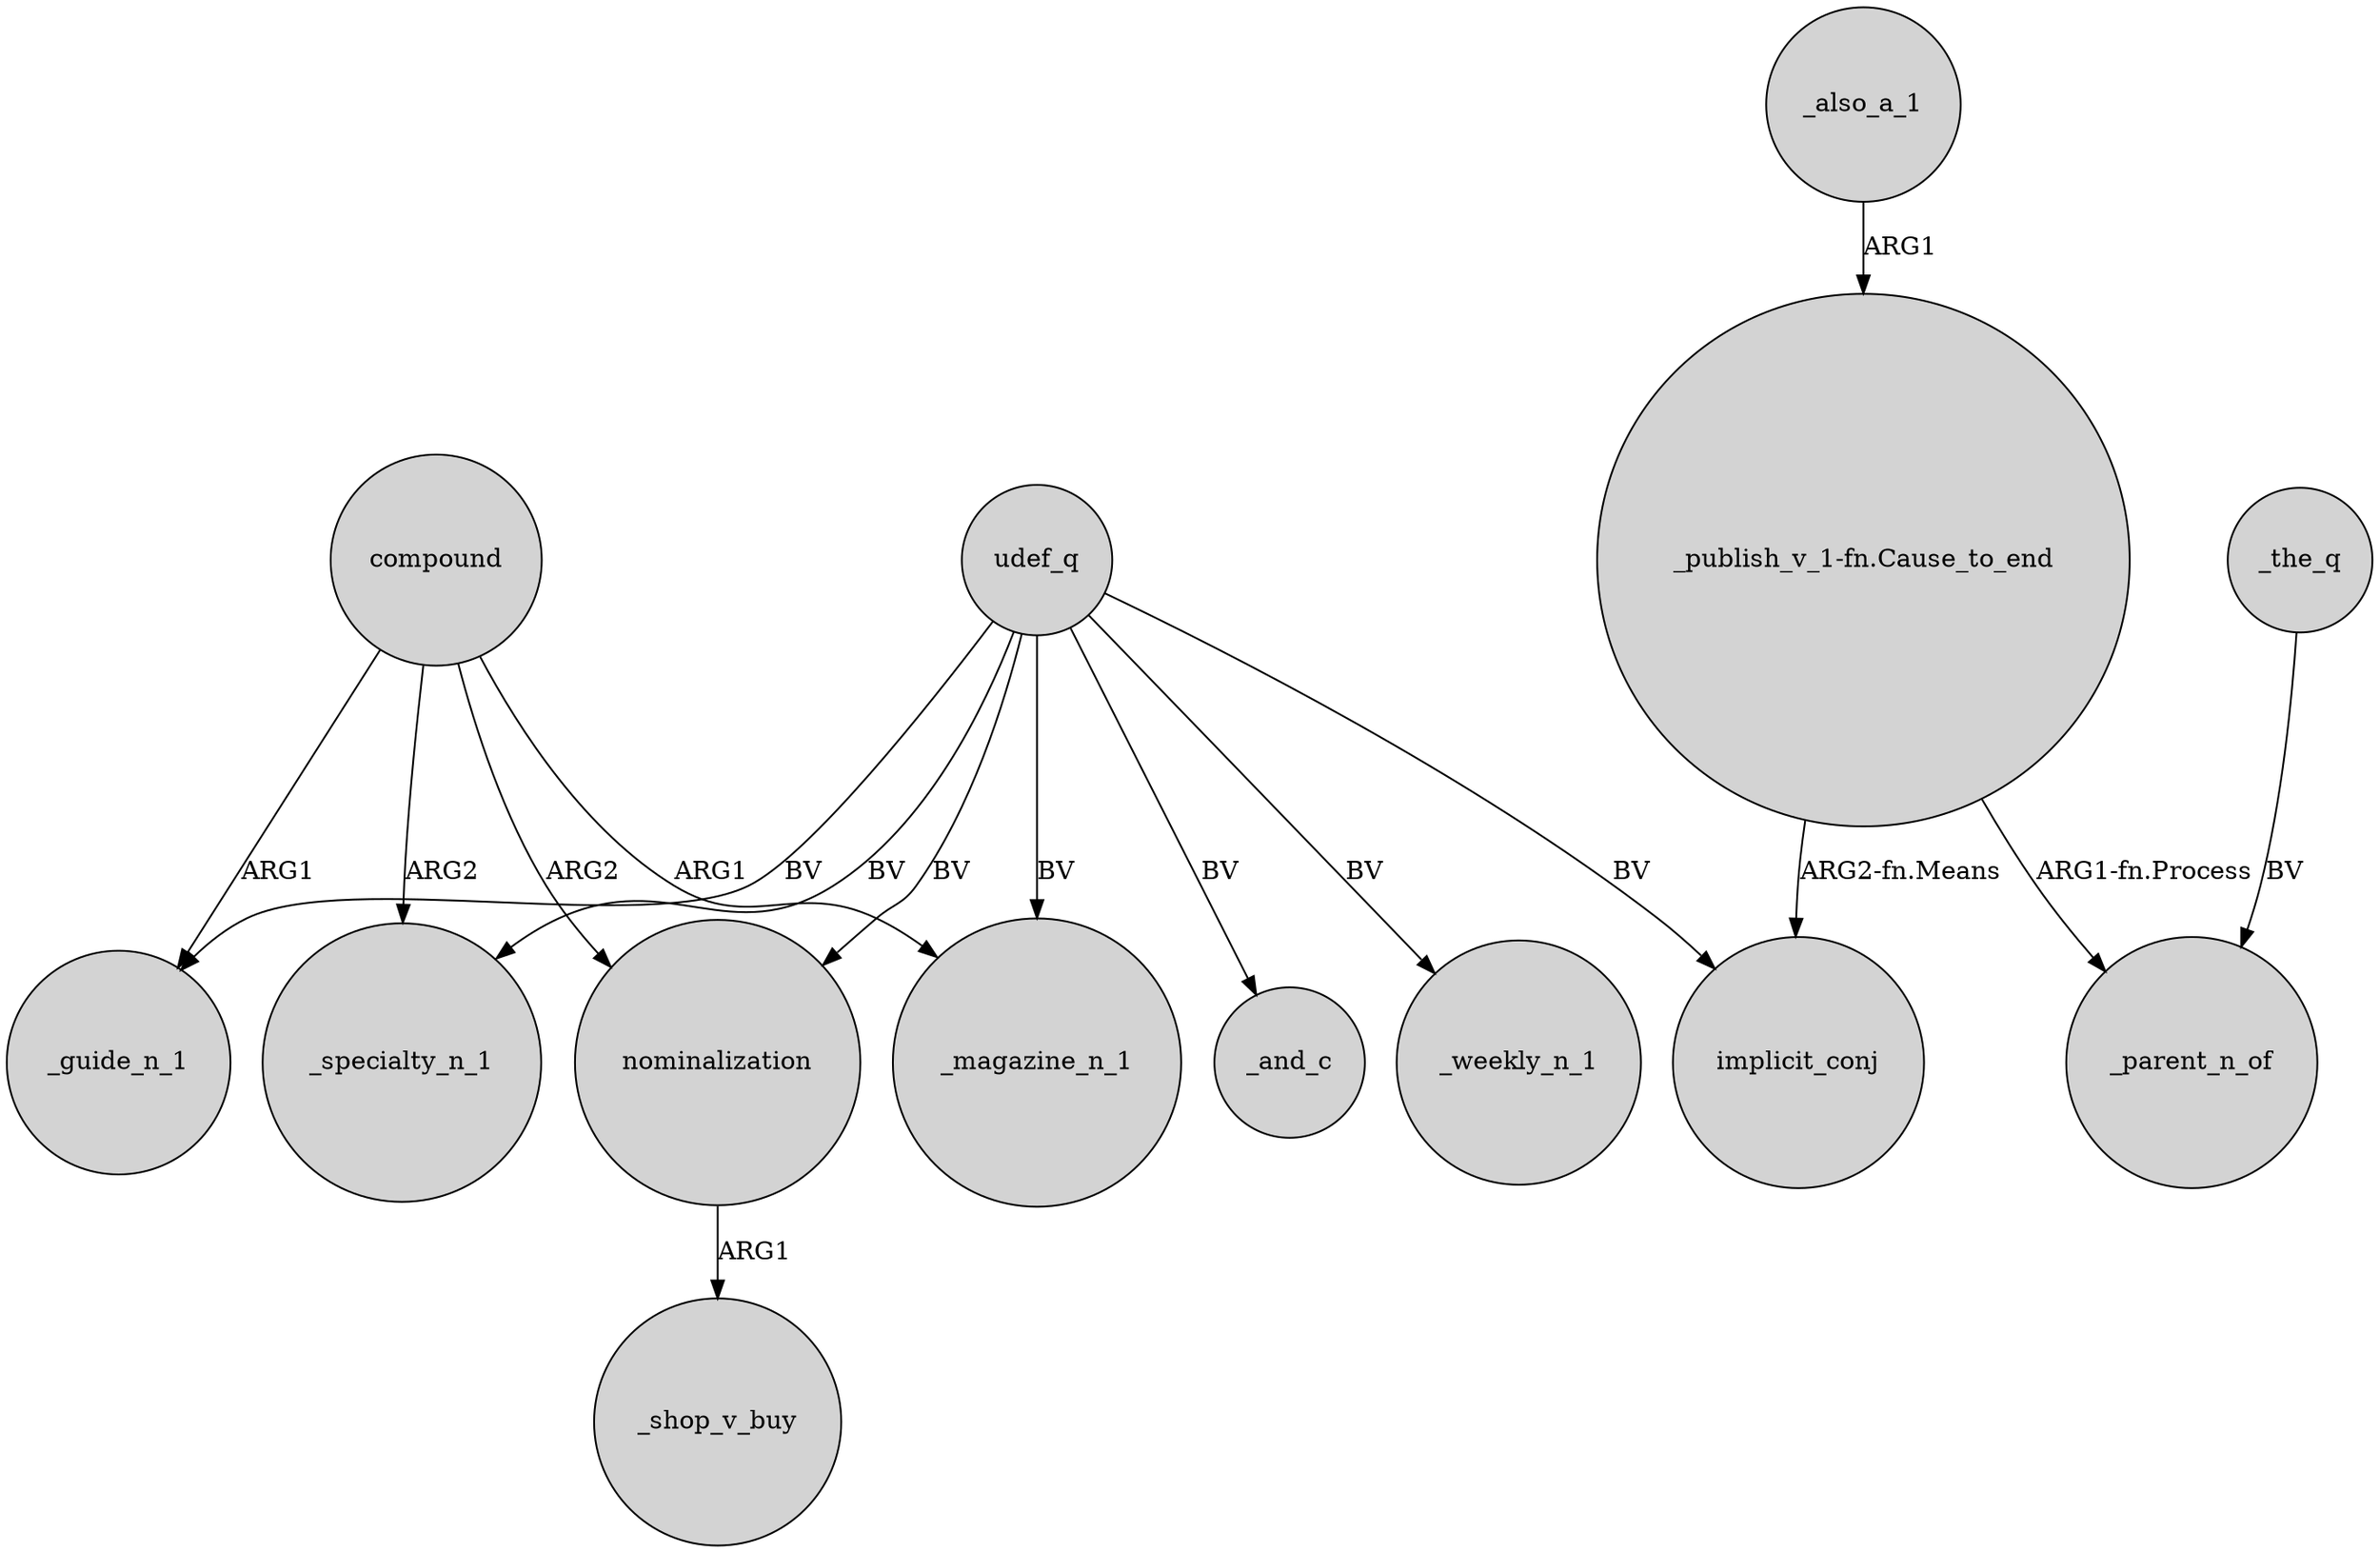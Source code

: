 digraph {
	node [shape=circle style=filled]
	udef_q -> _weekly_n_1 [label=BV]
	udef_q -> _guide_n_1 [label=BV]
	udef_q -> _magazine_n_1 [label=BV]
	udef_q -> _and_c [label=BV]
	nominalization -> _shop_v_buy [label=ARG1]
	compound -> _guide_n_1 [label=ARG1]
	_the_q -> _parent_n_of [label=BV]
	compound -> nominalization [label=ARG2]
	"_publish_v_1-fn.Cause_to_end" -> implicit_conj [label="ARG2-fn.Means"]
	_also_a_1 -> "_publish_v_1-fn.Cause_to_end" [label=ARG1]
	udef_q -> implicit_conj [label=BV]
	compound -> _specialty_n_1 [label=ARG2]
	compound -> _magazine_n_1 [label=ARG1]
	udef_q -> _specialty_n_1 [label=BV]
	"_publish_v_1-fn.Cause_to_end" -> _parent_n_of [label="ARG1-fn.Process"]
	udef_q -> nominalization [label=BV]
}

